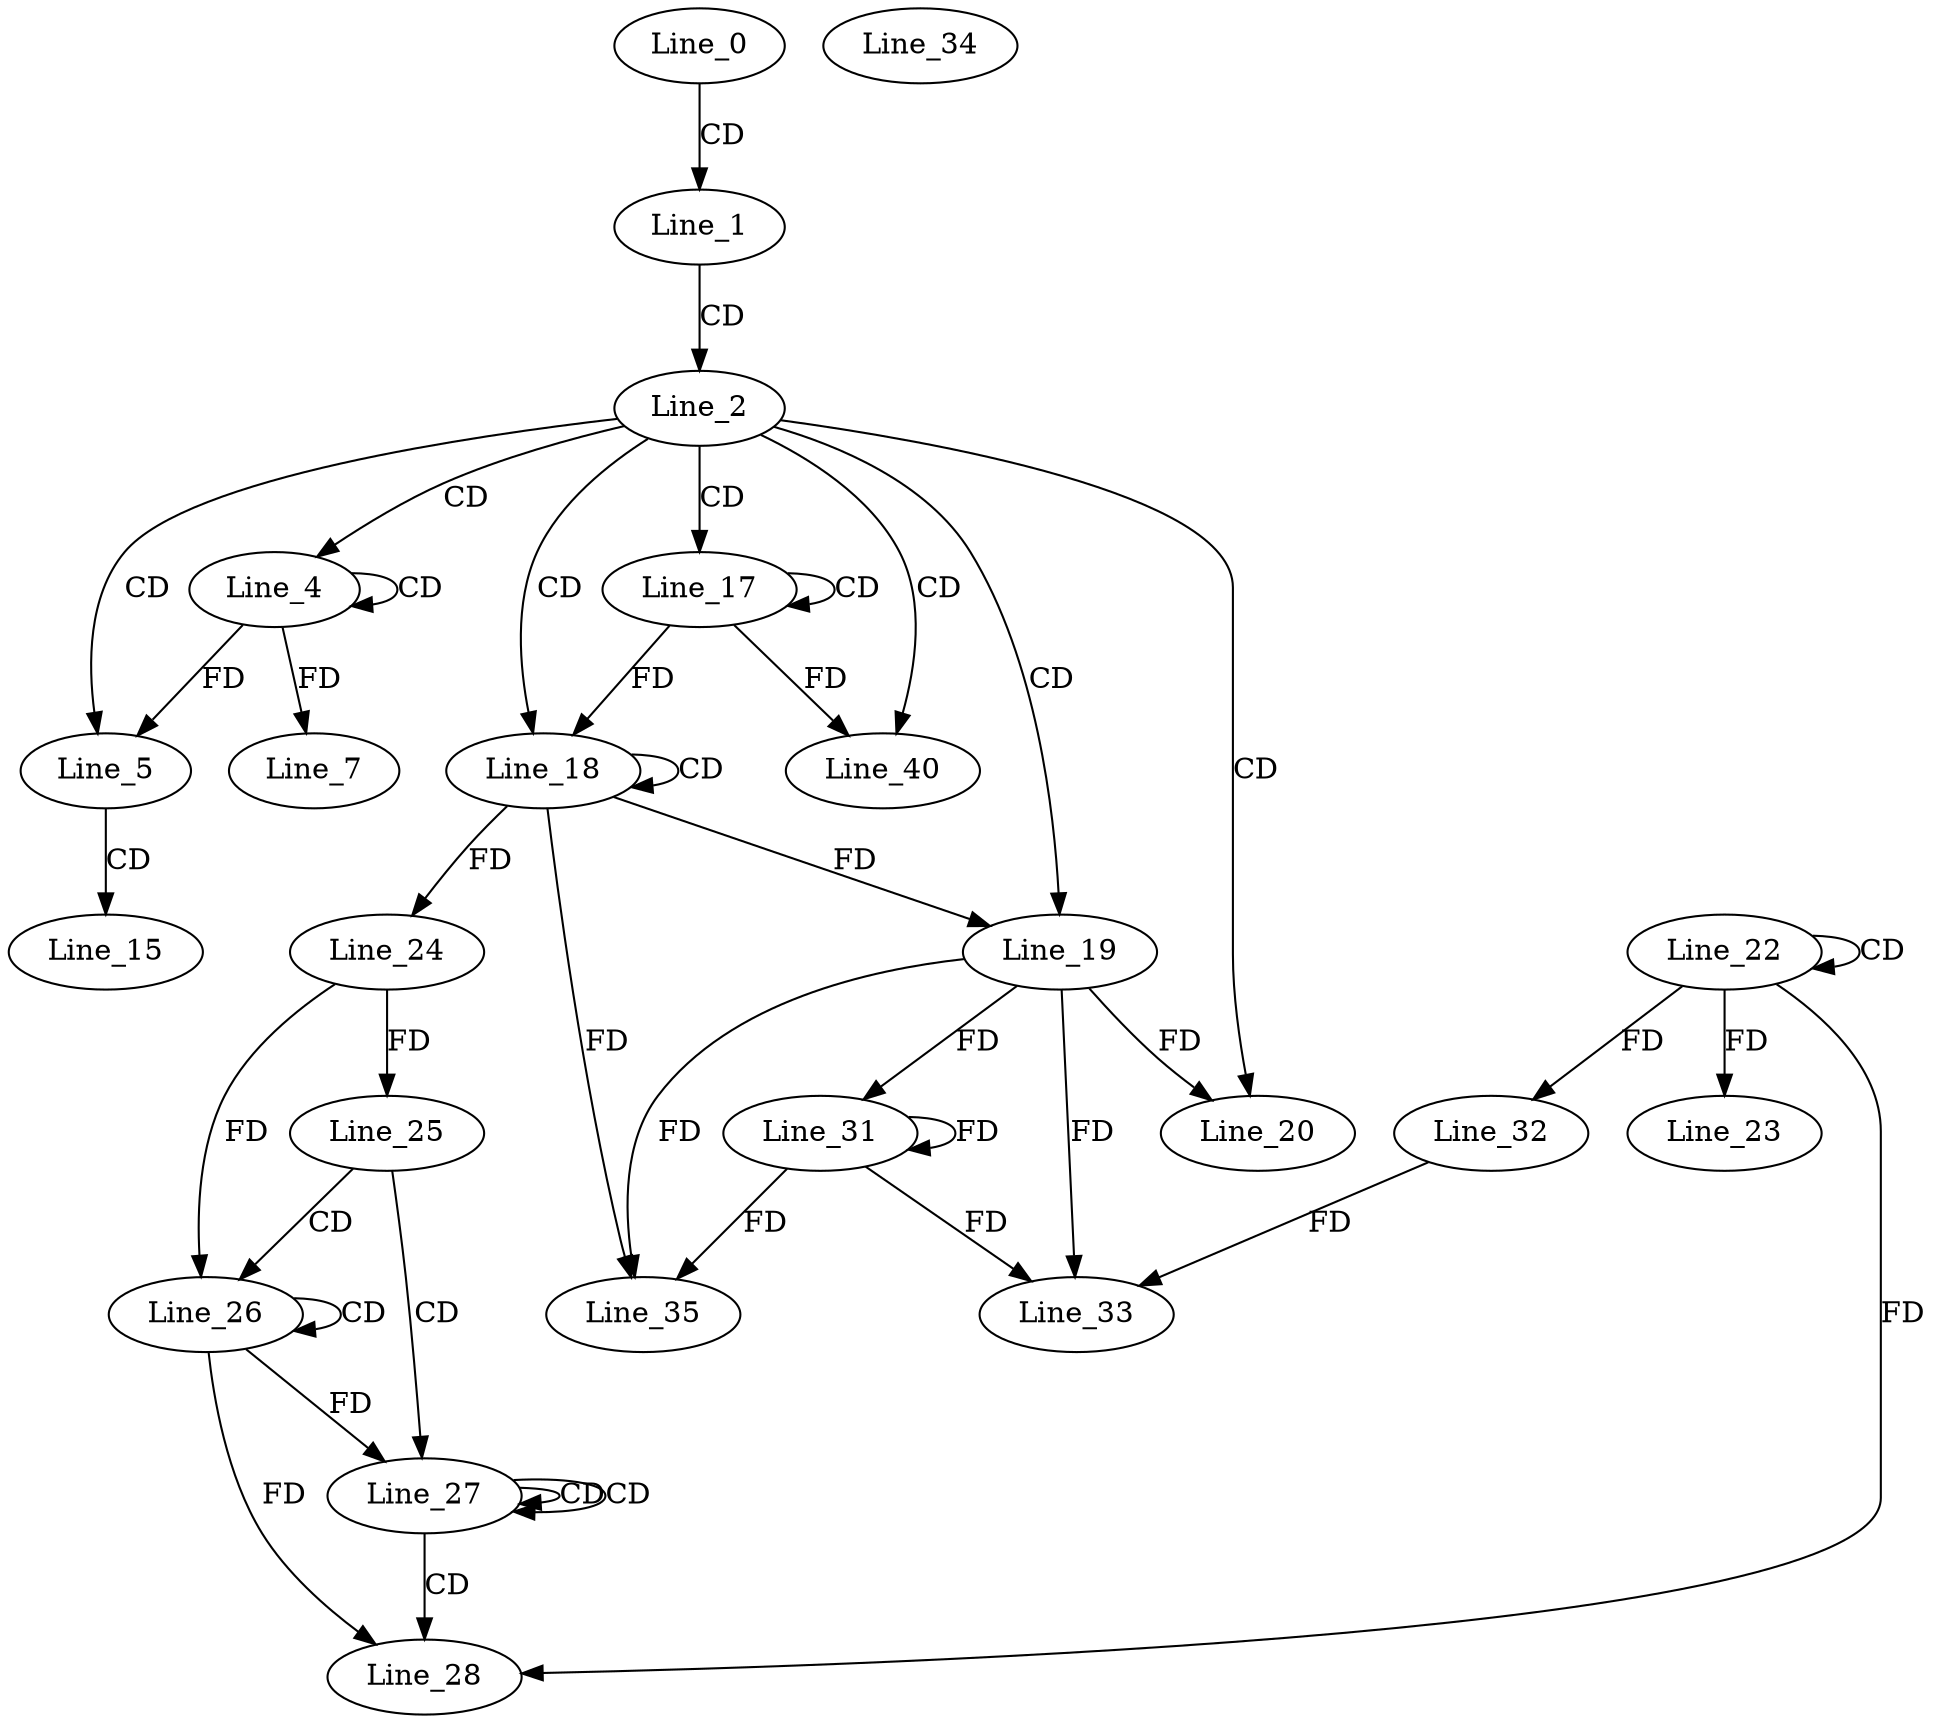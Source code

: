 digraph G {
  Line_0;
  Line_1;
  Line_2;
  Line_4;
  Line_4;
  Line_5;
  Line_7;
  Line_15;
  Line_17;
  Line_17;
  Line_18;
  Line_18;
  Line_19;
  Line_19;
  Line_20;
  Line_22;
  Line_22;
  Line_23;
  Line_24;
  Line_24;
  Line_25;
  Line_26;
  Line_26;
  Line_26;
  Line_27;
  Line_27;
  Line_28;
  Line_28;
  Line_31;
  Line_32;
  Line_33;
  Line_32;
  Line_34;
  Line_35;
  Line_40;
  Line_0 -> Line_1 [ label="CD" ];
  Line_1 -> Line_2 [ label="CD" ];
  Line_2 -> Line_4 [ label="CD" ];
  Line_4 -> Line_4 [ label="CD" ];
  Line_2 -> Line_5 [ label="CD" ];
  Line_4 -> Line_5 [ label="FD" ];
  Line_4 -> Line_7 [ label="FD" ];
  Line_5 -> Line_15 [ label="CD" ];
  Line_2 -> Line_17 [ label="CD" ];
  Line_17 -> Line_17 [ label="CD" ];
  Line_2 -> Line_18 [ label="CD" ];
  Line_18 -> Line_18 [ label="CD" ];
  Line_17 -> Line_18 [ label="FD" ];
  Line_2 -> Line_19 [ label="CD" ];
  Line_18 -> Line_19 [ label="FD" ];
  Line_2 -> Line_20 [ label="CD" ];
  Line_19 -> Line_20 [ label="FD" ];
  Line_22 -> Line_22 [ label="CD" ];
  Line_22 -> Line_23 [ label="FD" ];
  Line_18 -> Line_24 [ label="FD" ];
  Line_24 -> Line_25 [ label="FD" ];
  Line_25 -> Line_26 [ label="CD" ];
  Line_26 -> Line_26 [ label="CD" ];
  Line_24 -> Line_26 [ label="FD" ];
  Line_25 -> Line_27 [ label="CD" ];
  Line_27 -> Line_27 [ label="CD" ];
  Line_27 -> Line_27 [ label="CD" ];
  Line_26 -> Line_27 [ label="FD" ];
  Line_27 -> Line_28 [ label="CD" ];
  Line_22 -> Line_28 [ label="FD" ];
  Line_26 -> Line_28 [ label="FD" ];
  Line_19 -> Line_31 [ label="FD" ];
  Line_31 -> Line_31 [ label="FD" ];
  Line_22 -> Line_32 [ label="FD" ];
  Line_19 -> Line_33 [ label="FD" ];
  Line_31 -> Line_33 [ label="FD" ];
  Line_32 -> Line_33 [ label="FD" ];
  Line_18 -> Line_35 [ label="FD" ];
  Line_19 -> Line_35 [ label="FD" ];
  Line_31 -> Line_35 [ label="FD" ];
  Line_2 -> Line_40 [ label="CD" ];
  Line_17 -> Line_40 [ label="FD" ];
}
